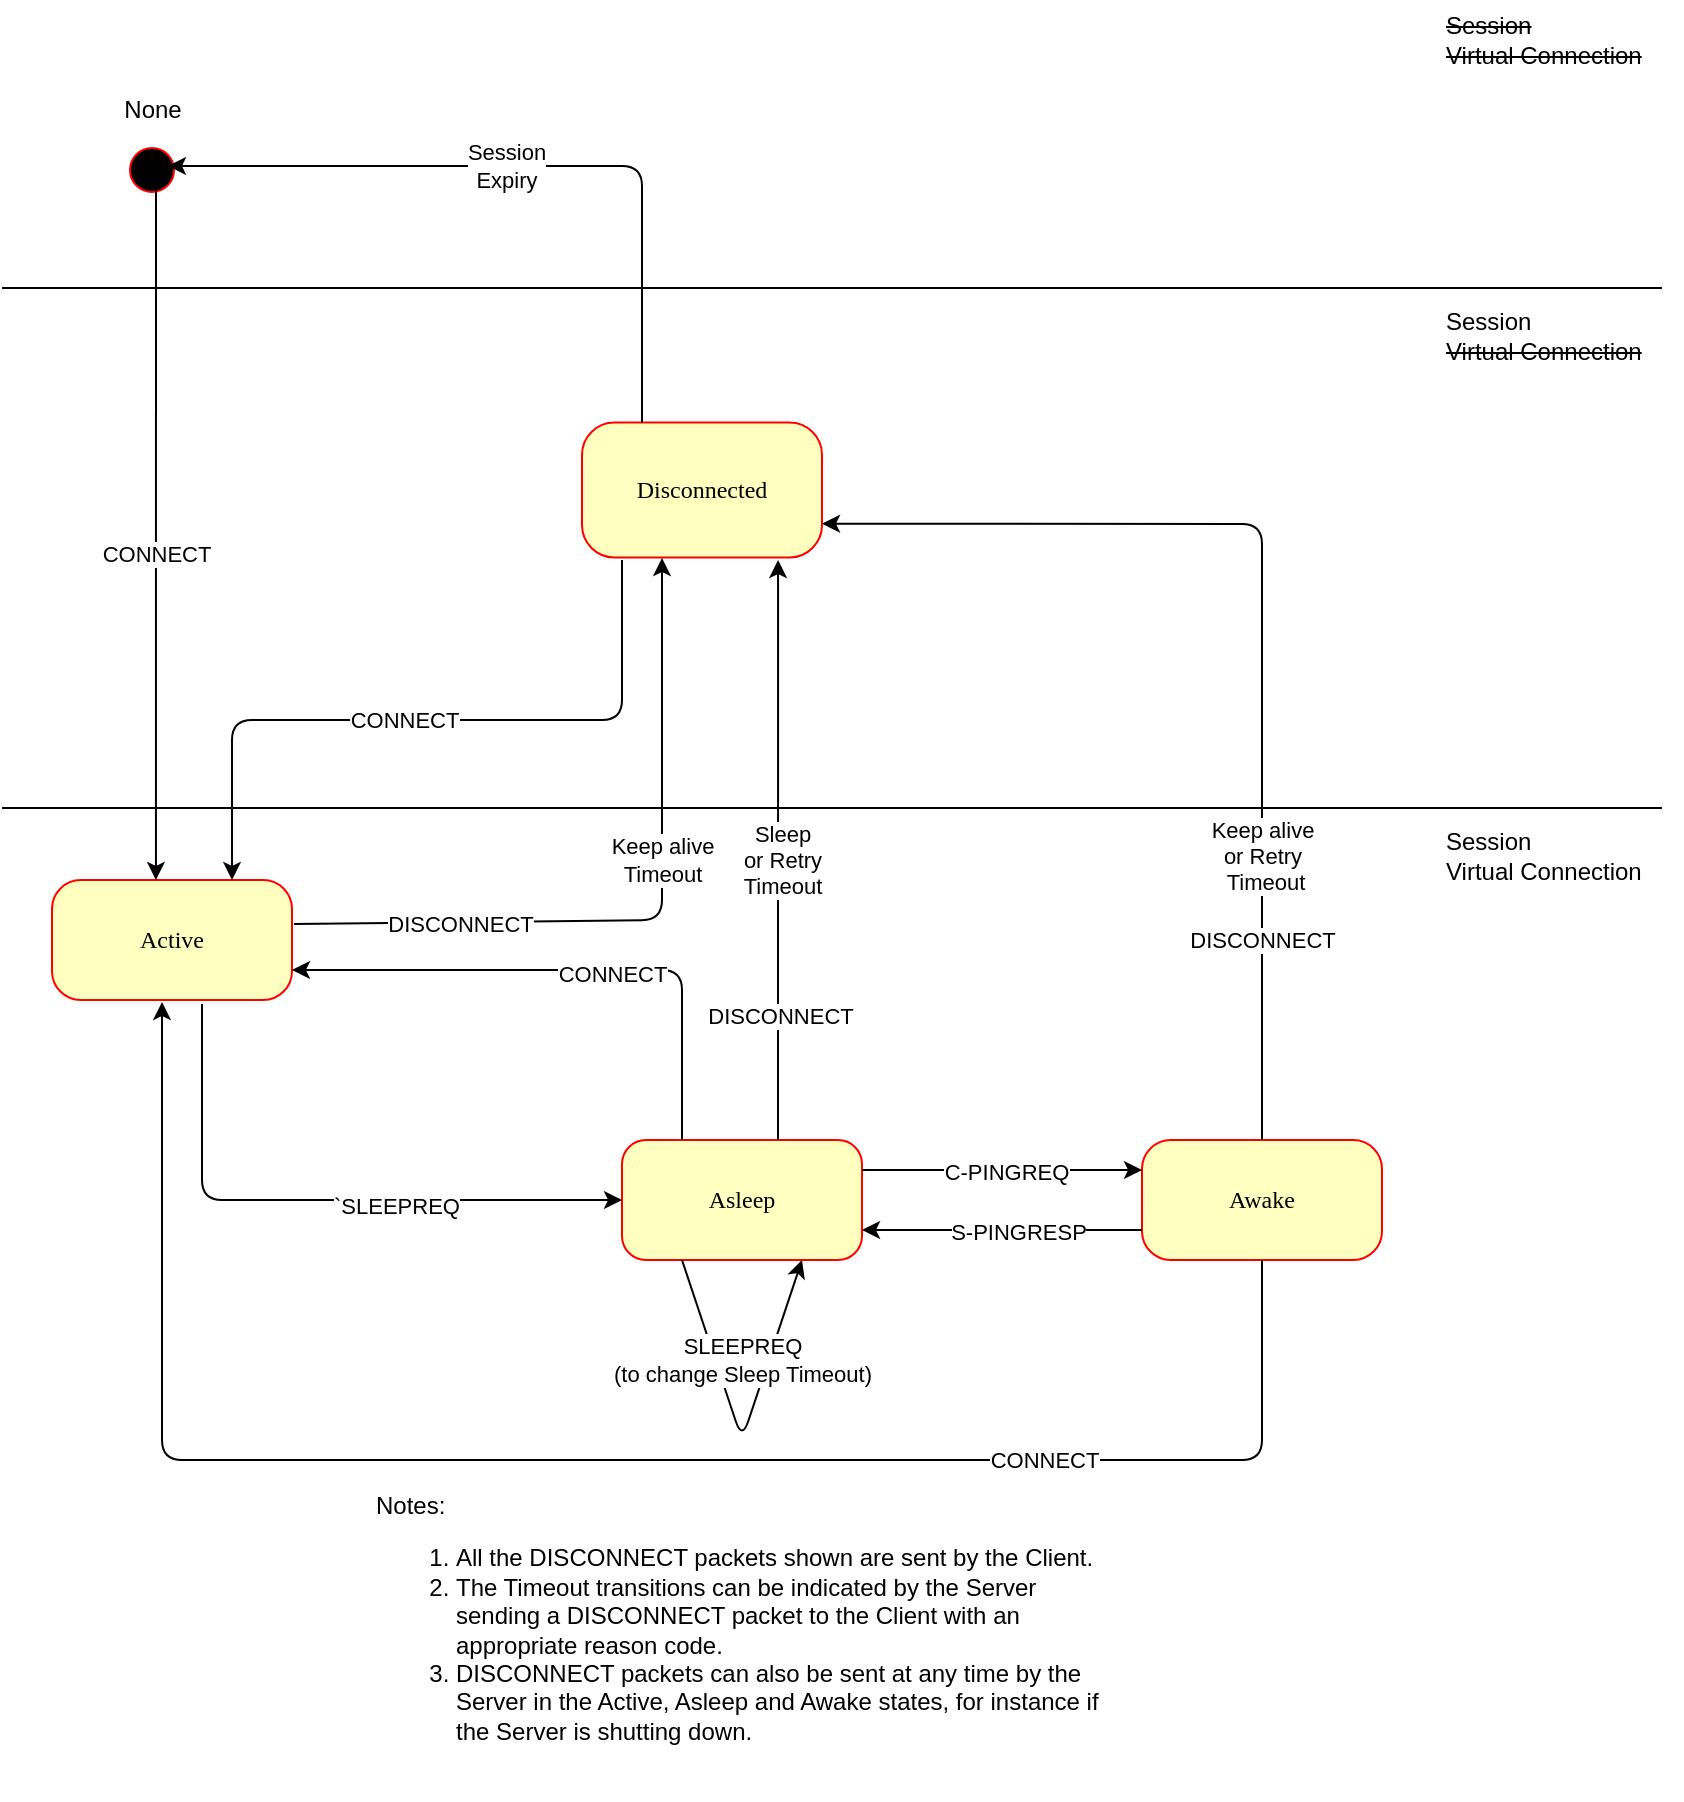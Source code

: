 <mxfile version="26.2.14">
  <diagram name="Page-1" id="58cdce13-f638-feb5-8d6f-7d28b1aa9fa0">
    <mxGraphModel grid="1" page="1" gridSize="10" guides="1" tooltips="1" connect="1" arrows="1" fold="1" pageScale="1" pageWidth="1169" pageHeight="827" background="none" math="0" shadow="0">
      <root>
        <mxCell id="0" />
        <mxCell id="1" parent="0" />
        <mxCell id="382b91b5511bd0f7-1" value="" style="ellipse;html=1;shape=startState;fillColor=#000000;strokeColor=#ff0000;rounded=1;shadow=0;comic=0;labelBackgroundColor=none;fontFamily=Verdana;fontSize=12;fontColor=#000000;align=center;direction=south;" vertex="1" parent="1">
          <mxGeometry x="180" y="140" width="30" height="30" as="geometry" />
        </mxCell>
        <mxCell id="382b91b5511bd0f7-6" value="Active" style="rounded=1;whiteSpace=wrap;html=1;arcSize=24;fillColor=#ffffc0;strokeColor=#ff0000;shadow=0;comic=0;labelBackgroundColor=none;fontFamily=Verdana;fontSize=12;fontColor=#000000;align=center;" vertex="1" parent="1">
          <mxGeometry x="145" y="510" width="120" height="60" as="geometry" />
        </mxCell>
        <mxCell id="382b91b5511bd0f7-7" value="Disconnected" style="rounded=1;whiteSpace=wrap;html=1;arcSize=24;fillColor=#ffffc0;strokeColor=#ff0000;shadow=0;comic=0;labelBackgroundColor=none;fontFamily=Verdana;fontSize=12;fontColor=#000000;align=center;" vertex="1" parent="1">
          <mxGeometry x="410" y="281.25" width="120" height="67.5" as="geometry" />
        </mxCell>
        <mxCell id="382b91b5511bd0f7-9" value="Awake" style="rounded=1;whiteSpace=wrap;html=1;arcSize=24;fillColor=#ffffc0;strokeColor=#ff0000;shadow=0;comic=0;labelBackgroundColor=none;fontFamily=Verdana;fontSize=12;fontColor=#000000;align=center;" vertex="1" parent="1">
          <mxGeometry x="690" y="640" width="120" height="60" as="geometry" />
        </mxCell>
        <mxCell id="2a3bc250acf0617d-9" style="endArrow=classic;html=1;rounded=1;entryX=0.433;entryY=0;entryDx=0;entryDy=0;entryPerimeter=0;" edge="1" parent="1" target="382b91b5511bd0f7-6">
          <mxGeometry relative="1" as="geometry">
            <mxPoint x="197" y="160" as="sourcePoint" />
            <mxPoint x="195" y="507" as="targetPoint" />
          </mxGeometry>
        </mxCell>
        <mxCell id="LiAIJK0vPod15tvr9J4j-7" value="CONNECT" style="edgeLabel;html=1;align=center;verticalAlign=middle;resizable=0;points=[];" connectable="0" vertex="1" parent="2a3bc250acf0617d-9">
          <mxGeometry x="0.065" relative="1" as="geometry">
            <mxPoint as="offset" />
          </mxGeometry>
        </mxCell>
        <mxCell id="LiAIJK0vPod15tvr9J4j-9" style="endArrow=classic;html=1;rounded=1;entryX=0.433;entryY=0.233;entryDx=0;entryDy=0;exitX=0.25;exitY=0;exitDx=0;exitDy=0;entryPerimeter=0;" edge="1" parent="1" source="382b91b5511bd0f7-7" target="382b91b5511bd0f7-1">
          <mxGeometry relative="1" as="geometry">
            <mxPoint x="470" y="274.63" as="sourcePoint" />
            <mxPoint x="220" y="153.38" as="targetPoint" />
            <Array as="points">
              <mxPoint x="440" y="153" />
            </Array>
          </mxGeometry>
        </mxCell>
        <mxCell id="LiAIJK0vPod15tvr9J4j-10" value="&lt;div&gt;Session&lt;/div&gt;&lt;div&gt;Expiry&lt;/div&gt;" style="edgeLabel;html=1;align=center;verticalAlign=middle;resizable=0;points=[];" connectable="0" vertex="1" parent="LiAIJK0vPod15tvr9J4j-9">
          <mxGeometry x="0.065" relative="1" as="geometry">
            <mxPoint x="-2" as="offset" />
          </mxGeometry>
        </mxCell>
        <mxCell id="LiAIJK0vPod15tvr9J4j-11" value="Asleep" style="rounded=1;whiteSpace=wrap;html=1;arcSize=20;fillColor=#ffffc0;strokeColor=#ff0000;shadow=0;comic=0;labelBackgroundColor=none;fontFamily=Verdana;fontSize=12;fontColor=#000000;align=center;" vertex="1" parent="1">
          <mxGeometry x="430" y="640" width="120" height="60" as="geometry" />
        </mxCell>
        <mxCell id="LiAIJK0vPod15tvr9J4j-39" style="endArrow=classic;html=1;rounded=1;entryX=0.75;entryY=0;entryDx=0;entryDy=0;" edge="1" parent="1" target="382b91b5511bd0f7-6">
          <mxGeometry relative="1" as="geometry">
            <mxPoint x="430" y="350" as="sourcePoint" />
            <mxPoint x="215" y="520" as="targetPoint" />
            <Array as="points">
              <mxPoint x="430" y="430" />
              <mxPoint x="235" y="430" />
            </Array>
          </mxGeometry>
        </mxCell>
        <mxCell id="LiAIJK0vPod15tvr9J4j-40" value="CONNECT" style="edgeLabel;html=1;align=center;verticalAlign=middle;resizable=0;points=[];" connectable="0" vertex="1" parent="LiAIJK0vPod15tvr9J4j-39">
          <mxGeometry x="0.065" relative="1" as="geometry">
            <mxPoint as="offset" />
          </mxGeometry>
        </mxCell>
        <mxCell id="LiAIJK0vPod15tvr9J4j-58" style="endArrow=classic;html=1;rounded=1;entryX=1;entryY=0.75;entryDx=0;entryDy=0;exitX=1.008;exitY=0.367;exitDx=0;exitDy=0;exitPerimeter=0;" edge="1" parent="1" source="382b91b5511bd0f7-6">
          <mxGeometry relative="1" as="geometry">
            <mxPoint x="270" y="530" as="sourcePoint" />
            <mxPoint x="450" y="349" as="targetPoint" />
            <Array as="points">
              <mxPoint x="450" y="530" />
              <mxPoint x="450" y="349" />
            </Array>
          </mxGeometry>
        </mxCell>
        <mxCell id="LiAIJK0vPod15tvr9J4j-59" value="&lt;div&gt;Keep alive&lt;/div&gt;&lt;div&gt;Timeout&lt;br&gt;&lt;/div&gt;" style="edgeLabel;html=1;align=center;verticalAlign=middle;resizable=0;points=[];" connectable="0" vertex="1" parent="LiAIJK0vPod15tvr9J4j-58">
          <mxGeometry x="0.065" relative="1" as="geometry">
            <mxPoint y="-20" as="offset" />
          </mxGeometry>
        </mxCell>
        <mxCell id="LiAIJK0vPod15tvr9J4j-79" value="DISCONNECT" style="edgeLabel;html=1;align=center;verticalAlign=middle;resizable=0;points=[];" connectable="0" vertex="1" parent="LiAIJK0vPod15tvr9J4j-58">
          <mxGeometry x="-0.546" y="-1" relative="1" as="geometry">
            <mxPoint as="offset" />
          </mxGeometry>
        </mxCell>
        <mxCell id="LiAIJK0vPod15tvr9J4j-60" value="" style="line;strokeWidth=1;fillColor=none;align=left;verticalAlign=middle;spacingTop=-1;spacingLeft=3;spacingRight=3;rotatable=0;labelPosition=right;points=[];portConstraint=eastwest;strokeColor=inherit;" vertex="1" parent="1">
          <mxGeometry x="120" y="470" width="830" height="8" as="geometry" />
        </mxCell>
        <mxCell id="LiAIJK0vPod15tvr9J4j-61" value="" style="line;strokeWidth=1;fillColor=none;align=left;verticalAlign=middle;spacingTop=-1;spacingLeft=3;spacingRight=3;rotatable=0;labelPosition=right;points=[];portConstraint=eastwest;strokeColor=inherit;" vertex="1" parent="1">
          <mxGeometry x="120" y="210" width="830" height="8" as="geometry" />
        </mxCell>
        <mxCell id="LiAIJK0vPod15tvr9J4j-65" value="" style="endArrow=classic;html=1;rounded=0;exitX=1;exitY=0.25;exitDx=0;exitDy=0;entryX=0;entryY=0.25;entryDx=0;entryDy=0;" edge="1" parent="1" source="LiAIJK0vPod15tvr9J4j-11" target="382b91b5511bd0f7-9">
          <mxGeometry width="50" height="50" relative="1" as="geometry">
            <mxPoint x="546" y="655" as="sourcePoint" />
            <mxPoint x="720" y="655" as="targetPoint" />
          </mxGeometry>
        </mxCell>
        <mxCell id="LiAIJK0vPod15tvr9J4j-67" value="C-PINGREQ" style="edgeLabel;html=1;align=center;verticalAlign=middle;resizable=0;points=[];" connectable="0" vertex="1" parent="LiAIJK0vPod15tvr9J4j-65">
          <mxGeometry x="-0.2" y="-1" relative="1" as="geometry">
            <mxPoint x="16" as="offset" />
          </mxGeometry>
        </mxCell>
        <mxCell id="LiAIJK0vPod15tvr9J4j-66" value="" style="endArrow=classic;html=1;rounded=0;exitX=0;exitY=0.75;exitDx=0;exitDy=0;entryX=1;entryY=0.75;entryDx=0;entryDy=0;" edge="1" parent="1" source="382b91b5511bd0f7-9" target="LiAIJK0vPod15tvr9J4j-11">
          <mxGeometry width="50" height="50" relative="1" as="geometry">
            <mxPoint x="480" y="610" as="sourcePoint" />
            <mxPoint x="530" y="560" as="targetPoint" />
          </mxGeometry>
        </mxCell>
        <mxCell id="LiAIJK0vPod15tvr9J4j-68" value="S-PINGRESP" style="edgeLabel;html=1;align=center;verticalAlign=middle;resizable=0;points=[];" connectable="0" vertex="1" parent="LiAIJK0vPod15tvr9J4j-66">
          <mxGeometry x="0.217" y="1" relative="1" as="geometry">
            <mxPoint x="23" as="offset" />
          </mxGeometry>
        </mxCell>
        <mxCell id="LiAIJK0vPod15tvr9J4j-69" value="" style="endArrow=classic;html=1;rounded=1;entryX=1;entryY=0.75;entryDx=0;entryDy=0;exitX=0.5;exitY=0;exitDx=0;exitDy=0;" edge="1" parent="1" source="382b91b5511bd0f7-9" target="382b91b5511bd0f7-7">
          <mxGeometry width="50" height="50" relative="1" as="geometry">
            <mxPoint x="480" y="610" as="sourcePoint" />
            <mxPoint x="530" y="560" as="targetPoint" />
            <Array as="points">
              <mxPoint x="750" y="332" />
            </Array>
          </mxGeometry>
        </mxCell>
        <mxCell id="3L-3C5Tpxzcq1TPz9Sw0-8" value="&lt;div&gt;Keep alive&lt;/div&gt;&lt;div&gt;or Retry&lt;/div&gt;&lt;div&gt;&amp;nbsp;Timeout&lt;br&gt;&lt;/div&gt;" style="edgeLabel;html=1;align=center;verticalAlign=middle;resizable=0;points=[];" connectable="0" vertex="1" parent="LiAIJK0vPod15tvr9J4j-69">
          <mxGeometry x="-0.621" y="-4" relative="1" as="geometry">
            <mxPoint x="-4" y="-42" as="offset" />
          </mxGeometry>
        </mxCell>
        <mxCell id="49V0qzmo_p9xxEaxfnJC-1" value="DISCONNECT" style="edgeLabel;html=1;align=center;verticalAlign=middle;resizable=0;points=[];" connectable="0" vertex="1" parent="LiAIJK0vPod15tvr9J4j-69">
          <mxGeometry x="-0.705" y="-2" relative="1" as="geometry">
            <mxPoint x="-2" y="-22" as="offset" />
          </mxGeometry>
        </mxCell>
        <mxCell id="LiAIJK0vPod15tvr9J4j-71" value="" style="endArrow=classic;html=1;rounded=1;exitX=0.625;exitY=1.033;exitDx=0;exitDy=0;exitPerimeter=0;entryX=0;entryY=0.5;entryDx=0;entryDy=0;" edge="1" parent="1">
          <mxGeometry width="50" height="50" relative="1" as="geometry">
            <mxPoint x="220" y="571.98" as="sourcePoint" />
            <mxPoint x="430" y="670" as="targetPoint" />
            <Array as="points">
              <mxPoint x="220" y="670" />
            </Array>
          </mxGeometry>
        </mxCell>
        <mxCell id="LiAIJK0vPod15tvr9J4j-72" value="`SLEEPREQ" style="edgeLabel;html=1;align=center;verticalAlign=middle;resizable=0;points=[];" connectable="0" vertex="1" parent="LiAIJK0vPod15tvr9J4j-71">
          <mxGeometry x="0.263" y="-3" relative="1" as="geometry">
            <mxPoint as="offset" />
          </mxGeometry>
        </mxCell>
        <mxCell id="LiAIJK0vPod15tvr9J4j-73" value="&lt;div align=&quot;left&quot;&gt;Session&lt;/div&gt;&lt;div align=&quot;left&quot;&gt;&lt;strike&gt;Virtual Connection&lt;/strike&gt;&lt;br&gt;&lt;/div&gt;" style="text;html=1;align=left;verticalAlign=middle;resizable=0;points=[];autosize=1;strokeColor=none;fillColor=none;" vertex="1" parent="1">
          <mxGeometry x="840" y="218" width="120" height="40" as="geometry" />
        </mxCell>
        <mxCell id="LiAIJK0vPod15tvr9J4j-74" value="&lt;div align=&quot;left&quot;&gt;Session&lt;/div&gt;&lt;div align=&quot;left&quot;&gt;Virtual Connection&lt;br&gt;&lt;/div&gt;" style="text;html=1;align=left;verticalAlign=middle;resizable=0;points=[];autosize=1;strokeColor=none;fillColor=none;" vertex="1" parent="1">
          <mxGeometry x="840" y="478" width="120" height="40" as="geometry" />
        </mxCell>
        <mxCell id="LiAIJK0vPod15tvr9J4j-75" value="&lt;div align=&quot;left&quot;&gt;&lt;strike&gt;Session&lt;/strike&gt;&lt;/div&gt;&lt;div align=&quot;left&quot;&gt;&lt;strike&gt;Virtual Connection&lt;br&gt;&lt;/strike&gt;&lt;/div&gt;" style="text;html=1;align=left;verticalAlign=middle;resizable=0;points=[];autosize=1;strokeColor=none;fillColor=none;" vertex="1" parent="1">
          <mxGeometry x="840" y="70" width="120" height="40" as="geometry" />
        </mxCell>
        <mxCell id="LiAIJK0vPod15tvr9J4j-76" value="" style="endArrow=classic;html=1;rounded=0;entryX=0.817;entryY=1.019;entryDx=0;entryDy=0;entryPerimeter=0;" edge="1" parent="1">
          <mxGeometry width="50" height="50" relative="1" as="geometry">
            <mxPoint x="508" y="640" as="sourcePoint" />
            <mxPoint x="508.04" y="350.033" as="targetPoint" />
          </mxGeometry>
        </mxCell>
        <mxCell id="LiAIJK0vPod15tvr9J4j-80" value="&lt;div&gt;Sleep&lt;/div&gt;&lt;div&gt;or Retry&lt;/div&gt;&lt;div&gt;Timeout&lt;br&gt;&lt;/div&gt;" style="edgeLabel;html=1;align=center;verticalAlign=middle;resizable=0;points=[];" connectable="0" vertex="1" parent="LiAIJK0vPod15tvr9J4j-76">
          <mxGeometry x="0.028" y="-2" relative="1" as="geometry">
            <mxPoint y="9" as="offset" />
          </mxGeometry>
        </mxCell>
        <mxCell id="LiAIJK0vPod15tvr9J4j-83" value="DISCONNECT" style="edgeLabel;html=1;align=center;verticalAlign=middle;resizable=0;points=[];" connectable="0" vertex="1" parent="LiAIJK0vPod15tvr9J4j-76">
          <mxGeometry x="-0.572" y="-1" relative="1" as="geometry">
            <mxPoint as="offset" />
          </mxGeometry>
        </mxCell>
        <mxCell id="LiAIJK0vPod15tvr9J4j-81" value="" style="endArrow=classic;html=1;rounded=1;entryX=0.75;entryY=1;entryDx=0;entryDy=0;exitX=0.25;exitY=1;exitDx=0;exitDy=0;" edge="1" parent="1" source="LiAIJK0vPod15tvr9J4j-11" target="LiAIJK0vPod15tvr9J4j-11">
          <mxGeometry width="50" height="50" relative="1" as="geometry">
            <mxPoint x="480" y="610" as="sourcePoint" />
            <mxPoint x="530" y="560" as="targetPoint" />
            <Array as="points">
              <mxPoint x="490" y="790" />
            </Array>
          </mxGeometry>
        </mxCell>
        <mxCell id="LiAIJK0vPod15tvr9J4j-82" value="&lt;div&gt;SLEEPREQ&lt;/div&gt;&lt;div&gt;(to change Sleep Timeout)&lt;br&gt;&lt;/div&gt;" style="edgeLabel;html=1;align=center;verticalAlign=middle;resizable=0;points=[];" connectable="0" vertex="1" parent="LiAIJK0vPod15tvr9J4j-81">
          <mxGeometry x="0.197" y="1" relative="1" as="geometry">
            <mxPoint x="-5" y="-22" as="offset" />
          </mxGeometry>
        </mxCell>
        <mxCell id="LiAIJK0vPod15tvr9J4j-85" value="&lt;div&gt;None&lt;br&gt;&lt;/div&gt;" style="text;html=1;align=center;verticalAlign=middle;resizable=0;points=[];autosize=1;strokeColor=none;fillColor=none;" vertex="1" parent="1">
          <mxGeometry x="170" y="110" width="50" height="30" as="geometry" />
        </mxCell>
        <mxCell id="3L-3C5Tpxzcq1TPz9Sw0-1" value="" style="endArrow=classic;html=1;rounded=1;entryX=1;entryY=0.75;entryDx=0;entryDy=0;exitX=0.25;exitY=0;exitDx=0;exitDy=0;" edge="1" parent="1" source="LiAIJK0vPod15tvr9J4j-11" target="382b91b5511bd0f7-6">
          <mxGeometry width="50" height="50" relative="1" as="geometry">
            <mxPoint x="590" y="490" as="sourcePoint" />
            <mxPoint x="270" y="560" as="targetPoint" />
            <Array as="points">
              <mxPoint x="460" y="555" />
            </Array>
          </mxGeometry>
        </mxCell>
        <mxCell id="3L-3C5Tpxzcq1TPz9Sw0-2" value="CONNECT" style="edgeLabel;html=1;align=center;verticalAlign=middle;resizable=0;points=[];" connectable="0" vertex="1" parent="3L-3C5Tpxzcq1TPz9Sw0-1">
          <mxGeometry x="-0.143" y="2" relative="1" as="geometry">
            <mxPoint as="offset" />
          </mxGeometry>
        </mxCell>
        <mxCell id="3L-3C5Tpxzcq1TPz9Sw0-9" value="&lt;div&gt;Notes:&lt;/div&gt;&lt;ol&gt;&lt;li&gt;All the DISCONNECT packets shown are sent by the Client.&lt;/li&gt;&lt;li&gt;The Timeout transitions can be indicated by the Server sending a DISCONNECT packet to the Client with an appropriate reason code.&lt;/li&gt;&lt;li&gt;DISCONNECT packets can also be sent at any time by the Server in the Active, Asleep and Awake states, for instance if the Server is shutting down.&lt;/li&gt;&lt;/ol&gt;" style="text;html=1;align=left;verticalAlign=middle;whiteSpace=wrap;rounded=0;" vertex="1" parent="1">
          <mxGeometry x="305" y="800" width="370" height="170" as="geometry" />
        </mxCell>
        <mxCell id="WpGMK16akJOg4-RfXMHW-1" value="" style="endArrow=classic;html=1;rounded=1;exitX=0.5;exitY=1;exitDx=0;exitDy=0;" edge="1" parent="1" source="382b91b5511bd0f7-9">
          <mxGeometry width="50" height="50" relative="1" as="geometry">
            <mxPoint x="760" y="650" as="sourcePoint" />
            <mxPoint x="200" y="571" as="targetPoint" />
            <Array as="points">
              <mxPoint x="750" y="800" />
              <mxPoint x="200" y="800" />
            </Array>
          </mxGeometry>
        </mxCell>
        <mxCell id="WpGMK16akJOg4-RfXMHW-3" value="CONNECT" style="edgeLabel;html=1;align=center;verticalAlign=middle;resizable=0;points=[];" connectable="0" vertex="1" parent="WpGMK16akJOg4-RfXMHW-1">
          <mxGeometry x="-0.705" y="-2" relative="1" as="geometry">
            <mxPoint x="-80" y="2" as="offset" />
          </mxGeometry>
        </mxCell>
      </root>
    </mxGraphModel>
  </diagram>
</mxfile>

